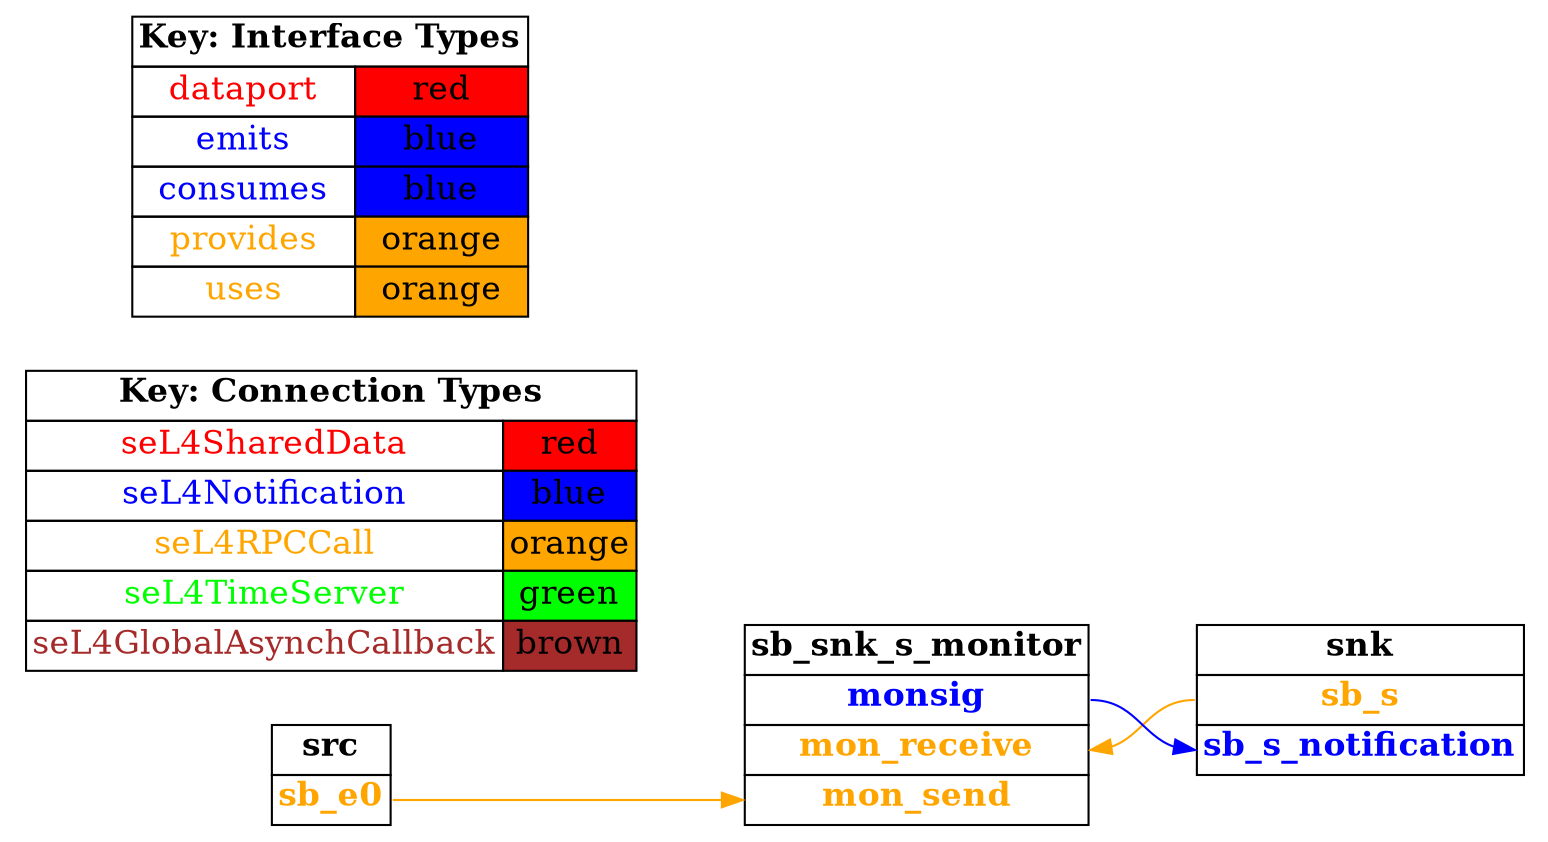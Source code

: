 digraph g {
graph [
  overlap = false,
  rankdir = "LR"
];
node [
  fontsize = "16",
  shape = "ellipse"
];
edge [
];

src [
  label=<
    <TABLE BORDER="0" CELLBORDER="1" CELLSPACING="0">
      <TR><TD><B>src</B></TD></TR>
      <TR><TD PORT="sb_e0"><FONT COLOR="orange"><B>sb_e0</B></FONT></TD></TR>"
    </TABLE>
  >
  shape=plaintext
];

snk [
  label=<
    <TABLE BORDER="0" CELLBORDER="1" CELLSPACING="0">
      <TR><TD><B>snk</B></TD></TR>
      <TR><TD PORT="sb_s"><FONT COLOR="orange"><B>sb_s</B></FONT></TD></TR>
      <TR><TD PORT="sb_s_notification"><FONT COLOR="blue"><B>sb_s_notification</B></FONT></TD></TR>"
    </TABLE>
  >
  shape=plaintext
];

sb_snk_s_monitor [
  label=<
    <TABLE BORDER="0" CELLBORDER="1" CELLSPACING="0">
      <TR><TD><B>sb_snk_s_monitor</B></TD></TR>
      <TR><TD PORT="monsig"><FONT COLOR="blue"><B>monsig</B></FONT></TD></TR>
      <TR><TD PORT="mon_receive"><FONT COLOR="orange"><B>mon_receive</B></FONT></TD></TR>
      <TR><TD PORT="mon_send"><FONT COLOR="orange"><B>mon_send</B></FONT></TD></TR>"
    </TABLE>
  >
  shape=plaintext
];

connectiontypekey [
  label=<
   <TABLE BORDER="0" CELLBORDER="1" CELLSPACING="0">
     <TR><TD COLSPAN="2"><B>Key: Connection Types</B></TD></TR>
     <TR><TD><FONT COLOR="red">seL4SharedData</FONT></TD><TD BGCOLOR="red">red</TD></TR>
     <TR><TD><FONT COLOR="blue">seL4Notification</FONT></TD><TD BGCOLOR="blue">blue</TD></TR>
     <TR><TD><FONT COLOR="orange">seL4RPCCall</FONT></TD><TD BGCOLOR="orange">orange</TD></TR>
     <TR><TD><FONT COLOR="green">seL4TimeServer</FONT></TD><TD BGCOLOR="green">green</TD></TR>
     <TR><TD><FONT COLOR="brown">seL4GlobalAsynchCallback</FONT></TD><TD BGCOLOR="brown">brown</TD></TR>
   </TABLE>
  >
  shape=plaintext
];

interfacetypekey [
  label=<
   <TABLE BORDER="0" CELLBORDER="1" CELLSPACING="0">
     <TR><TD COLSPAN="2"><B>Key: Interface Types</B></TD></TR>
     <TR><TD><FONT COLOR="red">dataport</FONT></TD><TD BGCOLOR="red">red</TD></TR>
     <TR><TD><FONT COLOR="blue">emits</FONT></TD><TD BGCOLOR="blue">blue</TD></TR>
     <TR><TD><FONT COLOR="blue">consumes</FONT></TD><TD BGCOLOR="blue">blue</TD></TR>
     <TR><TD><FONT COLOR="orange">provides</FONT></TD><TD BGCOLOR="orange">orange</TD></TR>
     <TR><TD><FONT COLOR="orange">uses</FONT></TD><TD BGCOLOR="orange">orange</TD></TR>
   </TABLE>
  >
  shape=plaintext
];

"src":sb_e0 -> "sb_snk_s_monitor":mon_send [
  color="orange"
  //label = "seL4RPCCall"
  id = conn1
];

"snk":sb_s -> "sb_snk_s_monitor":mon_receive [
  color="orange"
  //label = "seL4RPCCall"
  id = conn2
];

"sb_snk_s_monitor":monsig -> "snk":sb_s_notification [
  color="blue"
  //label = "seL4Notification"
  id = conn3
];

}